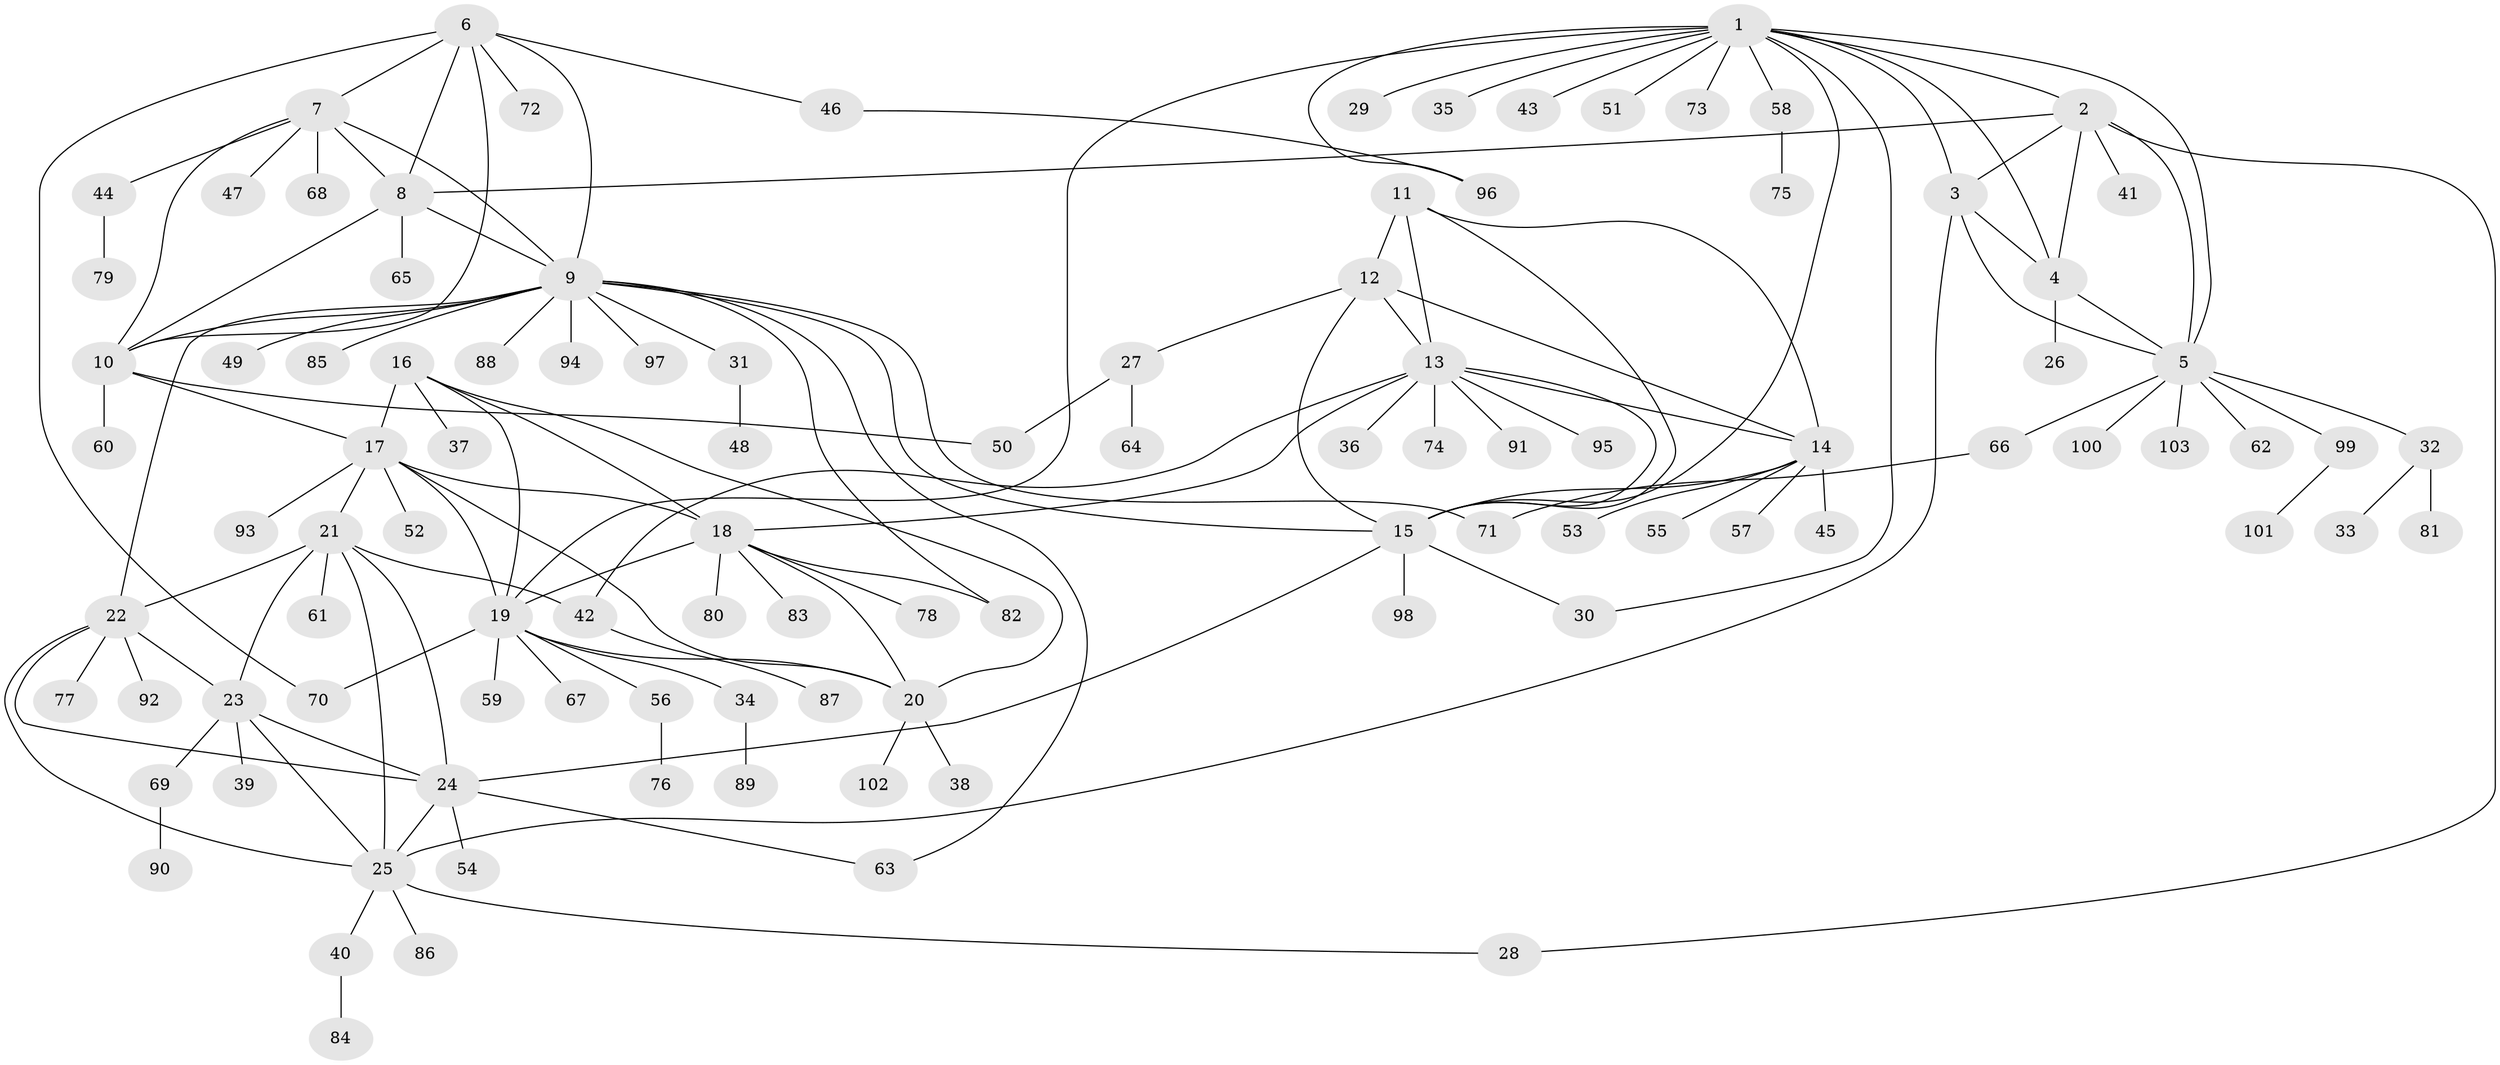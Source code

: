 // Generated by graph-tools (version 1.1) at 2025/37/03/09/25 02:37:27]
// undirected, 103 vertices, 147 edges
graph export_dot {
graph [start="1"]
  node [color=gray90,style=filled];
  1;
  2;
  3;
  4;
  5;
  6;
  7;
  8;
  9;
  10;
  11;
  12;
  13;
  14;
  15;
  16;
  17;
  18;
  19;
  20;
  21;
  22;
  23;
  24;
  25;
  26;
  27;
  28;
  29;
  30;
  31;
  32;
  33;
  34;
  35;
  36;
  37;
  38;
  39;
  40;
  41;
  42;
  43;
  44;
  45;
  46;
  47;
  48;
  49;
  50;
  51;
  52;
  53;
  54;
  55;
  56;
  57;
  58;
  59;
  60;
  61;
  62;
  63;
  64;
  65;
  66;
  67;
  68;
  69;
  70;
  71;
  72;
  73;
  74;
  75;
  76;
  77;
  78;
  79;
  80;
  81;
  82;
  83;
  84;
  85;
  86;
  87;
  88;
  89;
  90;
  91;
  92;
  93;
  94;
  95;
  96;
  97;
  98;
  99;
  100;
  101;
  102;
  103;
  1 -- 2;
  1 -- 3;
  1 -- 4;
  1 -- 5;
  1 -- 15;
  1 -- 19;
  1 -- 29;
  1 -- 30;
  1 -- 35;
  1 -- 43;
  1 -- 51;
  1 -- 58;
  1 -- 73;
  1 -- 96;
  2 -- 3;
  2 -- 4;
  2 -- 5;
  2 -- 8;
  2 -- 28;
  2 -- 41;
  3 -- 4;
  3 -- 5;
  3 -- 25;
  4 -- 5;
  4 -- 26;
  5 -- 32;
  5 -- 62;
  5 -- 66;
  5 -- 99;
  5 -- 100;
  5 -- 103;
  6 -- 7;
  6 -- 8;
  6 -- 9;
  6 -- 10;
  6 -- 46;
  6 -- 70;
  6 -- 72;
  7 -- 8;
  7 -- 9;
  7 -- 10;
  7 -- 44;
  7 -- 47;
  7 -- 68;
  8 -- 9;
  8 -- 10;
  8 -- 65;
  9 -- 10;
  9 -- 15;
  9 -- 22;
  9 -- 31;
  9 -- 49;
  9 -- 63;
  9 -- 71;
  9 -- 82;
  9 -- 85;
  9 -- 88;
  9 -- 94;
  9 -- 97;
  10 -- 17;
  10 -- 50;
  10 -- 60;
  11 -- 12;
  11 -- 13;
  11 -- 14;
  11 -- 15;
  12 -- 13;
  12 -- 14;
  12 -- 15;
  12 -- 27;
  13 -- 14;
  13 -- 15;
  13 -- 18;
  13 -- 36;
  13 -- 42;
  13 -- 74;
  13 -- 91;
  13 -- 95;
  14 -- 15;
  14 -- 45;
  14 -- 53;
  14 -- 55;
  14 -- 57;
  15 -- 24;
  15 -- 30;
  15 -- 98;
  16 -- 17;
  16 -- 18;
  16 -- 19;
  16 -- 20;
  16 -- 37;
  17 -- 18;
  17 -- 19;
  17 -- 20;
  17 -- 21;
  17 -- 52;
  17 -- 93;
  18 -- 19;
  18 -- 20;
  18 -- 78;
  18 -- 80;
  18 -- 82;
  18 -- 83;
  19 -- 20;
  19 -- 34;
  19 -- 56;
  19 -- 59;
  19 -- 67;
  19 -- 70;
  20 -- 38;
  20 -- 102;
  21 -- 22;
  21 -- 23;
  21 -- 24;
  21 -- 25;
  21 -- 42;
  21 -- 61;
  22 -- 23;
  22 -- 24;
  22 -- 25;
  22 -- 77;
  22 -- 92;
  23 -- 24;
  23 -- 25;
  23 -- 39;
  23 -- 69;
  24 -- 25;
  24 -- 54;
  24 -- 63;
  25 -- 28;
  25 -- 40;
  25 -- 86;
  27 -- 50;
  27 -- 64;
  31 -- 48;
  32 -- 33;
  32 -- 81;
  34 -- 89;
  40 -- 84;
  42 -- 87;
  44 -- 79;
  46 -- 96;
  56 -- 76;
  58 -- 75;
  66 -- 71;
  69 -- 90;
  99 -- 101;
}
